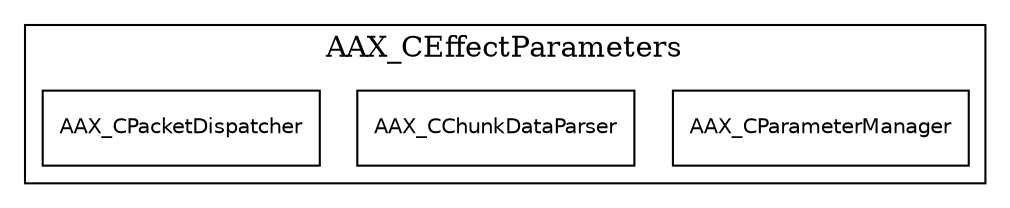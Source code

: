 //        Copyright 2016 by Avid Technology, Inc.
digraph aax_ieffectparams_contained {
	node [shape=record, fontname=Helvetica, fontsize=10];
	
	subgraph cluster_cdata {
		label="AAX_CEffectParameters";
		URL="\ref AAX_CEffectParameters";
		cparam [ label="AAX_CParameterManager" URL="\ref AAX_CParameterManager"];
		chunk [ label="AAX_CChunkDataParser" URL="\ref AAX_CChunkDataParser"];
		cpacket [ label="AAX_CPacketDispatcher" URL="\ref AAX_CPacketDispatcher"];
	}
}
